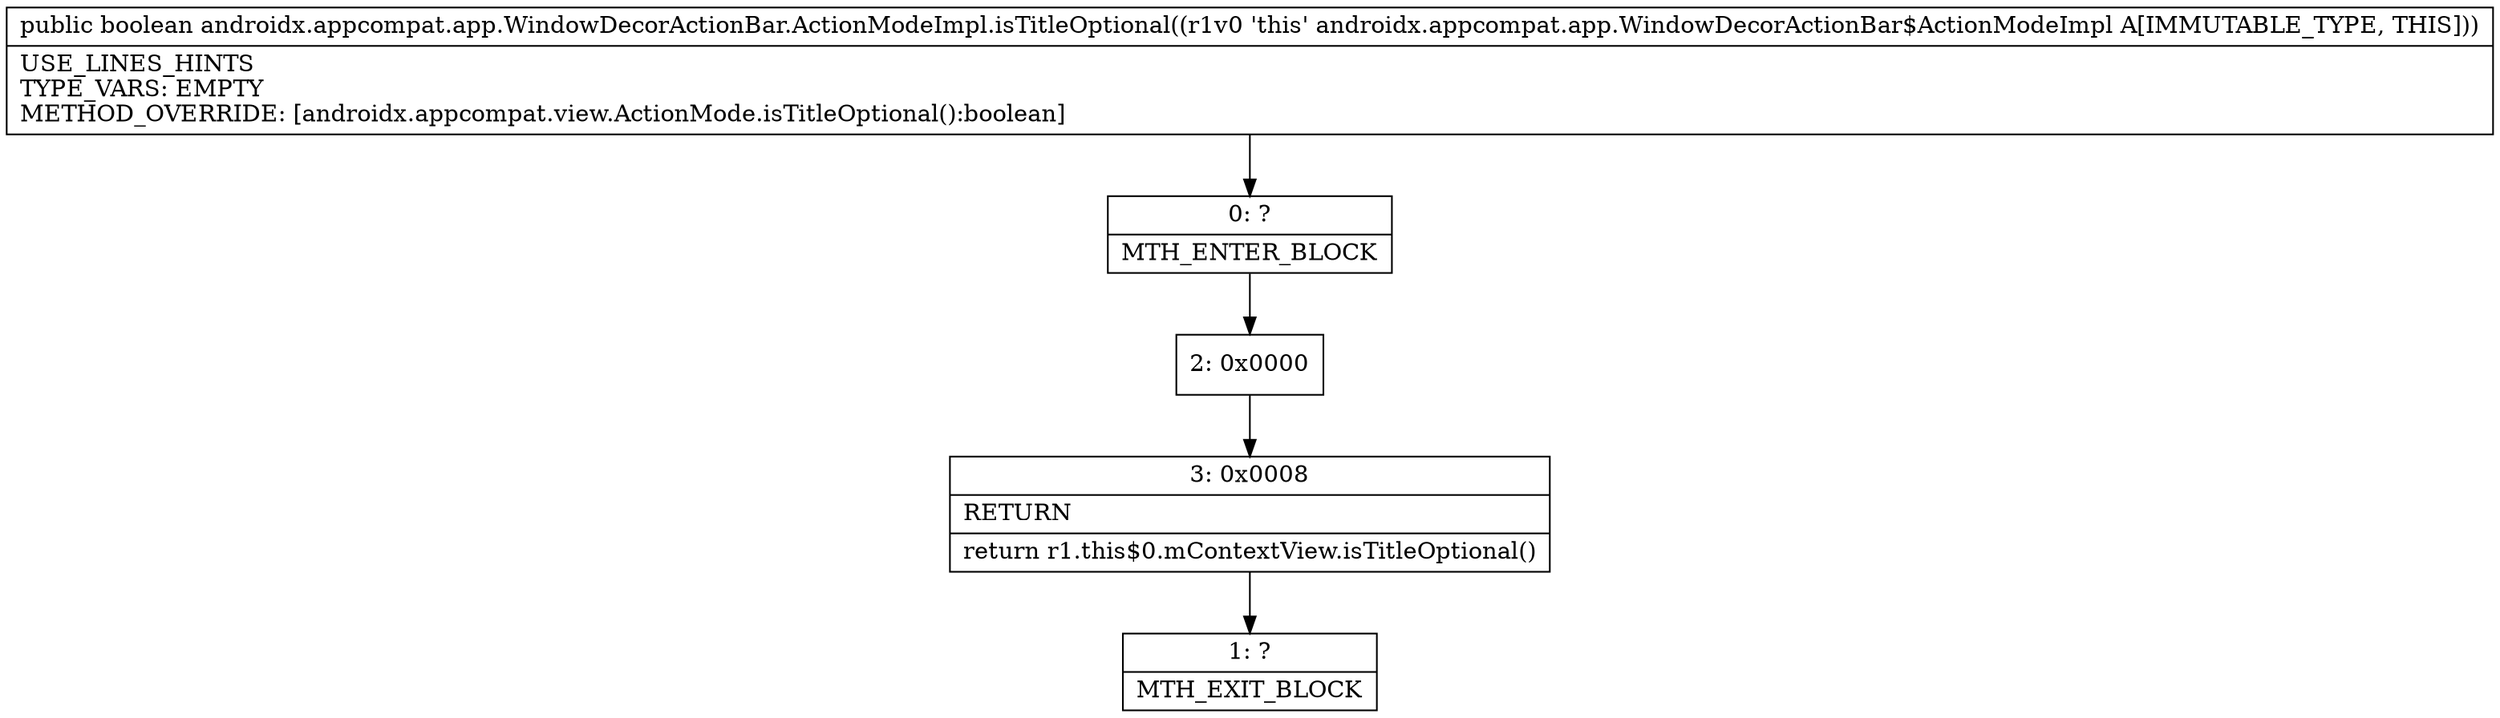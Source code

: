 digraph "CFG forandroidx.appcompat.app.WindowDecorActionBar.ActionModeImpl.isTitleOptional()Z" {
Node_0 [shape=record,label="{0\:\ ?|MTH_ENTER_BLOCK\l}"];
Node_2 [shape=record,label="{2\:\ 0x0000}"];
Node_3 [shape=record,label="{3\:\ 0x0008|RETURN\l|return r1.this$0.mContextView.isTitleOptional()\l}"];
Node_1 [shape=record,label="{1\:\ ?|MTH_EXIT_BLOCK\l}"];
MethodNode[shape=record,label="{public boolean androidx.appcompat.app.WindowDecorActionBar.ActionModeImpl.isTitleOptional((r1v0 'this' androidx.appcompat.app.WindowDecorActionBar$ActionModeImpl A[IMMUTABLE_TYPE, THIS]))  | USE_LINES_HINTS\lTYPE_VARS: EMPTY\lMETHOD_OVERRIDE: [androidx.appcompat.view.ActionMode.isTitleOptional():boolean]\l}"];
MethodNode -> Node_0;Node_0 -> Node_2;
Node_2 -> Node_3;
Node_3 -> Node_1;
}


